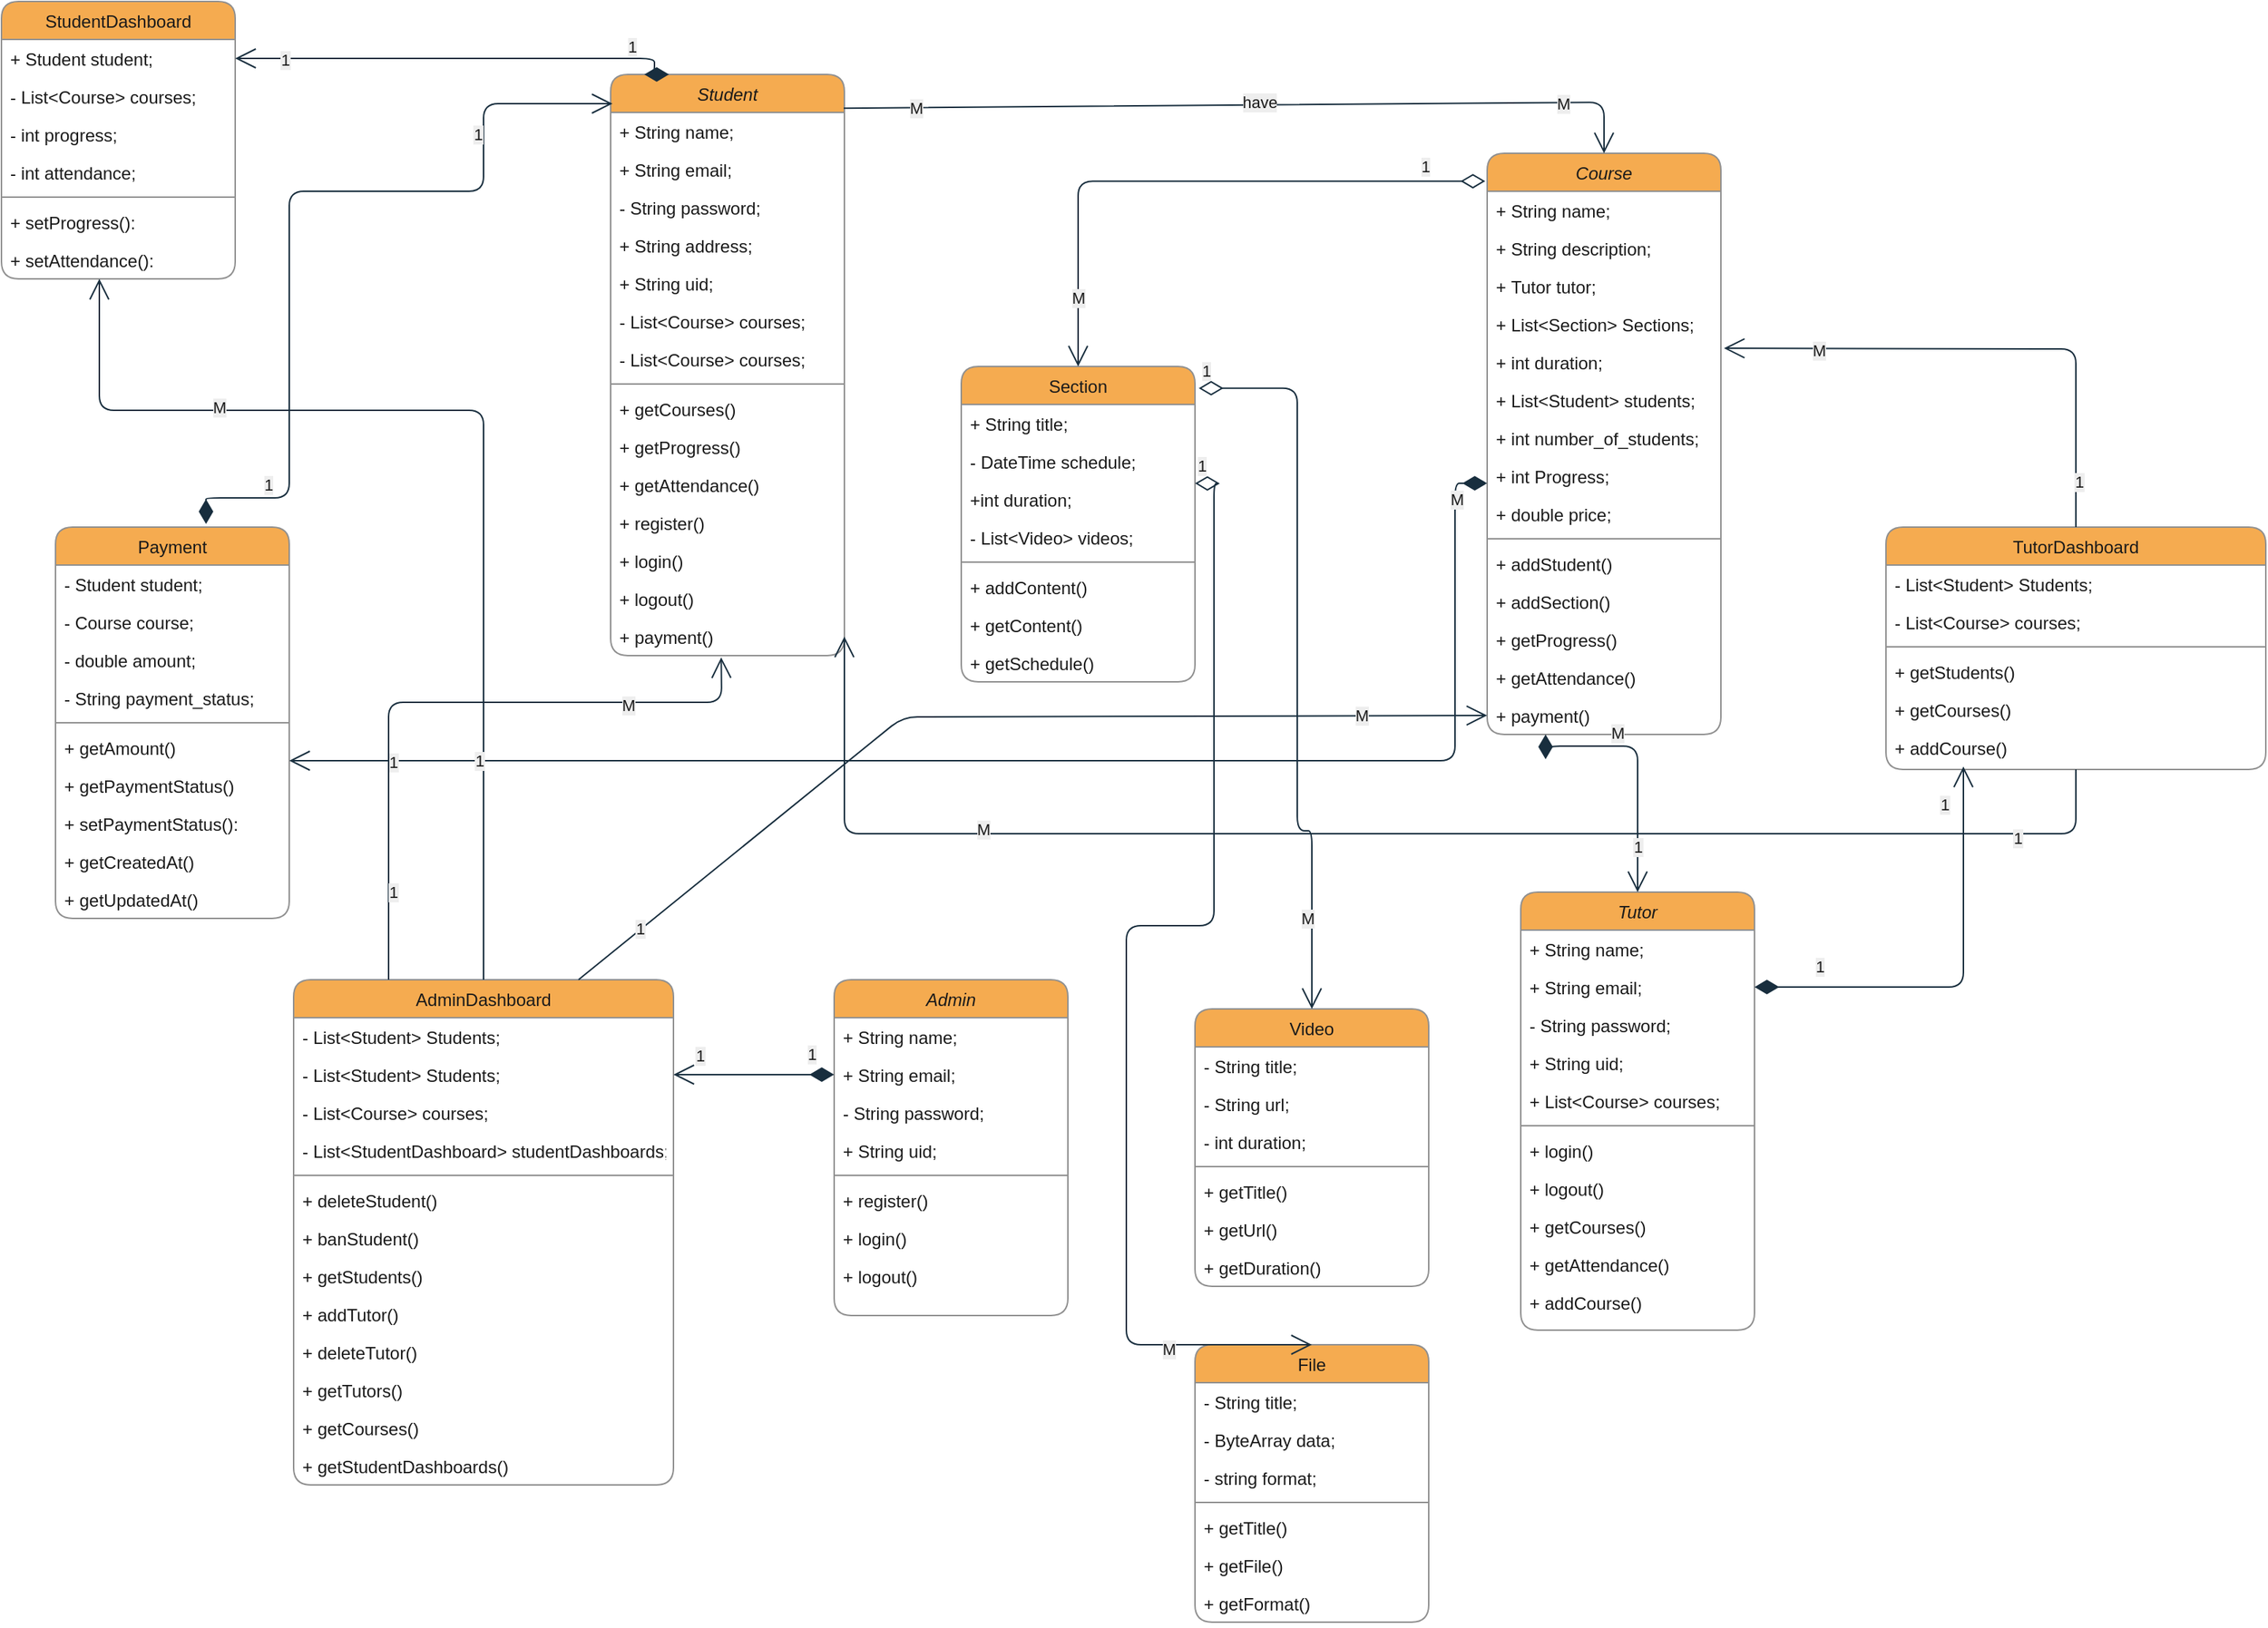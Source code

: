 <mxfile version="19.0.3" type="device"><diagram id="C5RBs43oDa-KdzZeNtuy" name="Page-1"><mxGraphModel dx="2162" dy="2007" grid="1" gridSize="10" guides="1" tooltips="1" connect="1" arrows="1" fold="1" page="1" pageScale="1" pageWidth="827" pageHeight="1169" background="#FFFFFF" math="0" shadow="0"><root><mxCell id="WIyWlLk6GJQsqaUBKTNV-0"/><mxCell id="WIyWlLk6GJQsqaUBKTNV-1" parent="WIyWlLk6GJQsqaUBKTNV-0"/><mxCell id="zkfFHV4jXpPFQw0GAbJ--0" value="Student" style="swimlane;fontStyle=2;align=center;verticalAlign=top;childLayout=stackLayout;horizontal=1;startSize=26;horizontalStack=0;resizeParent=1;resizeLast=0;collapsible=1;marginBottom=0;rounded=1;shadow=0;strokeWidth=1;fillColor=#F5AB50;strokeColor=#909090;fontColor=#1A1A1A;" parent="WIyWlLk6GJQsqaUBKTNV-1" vertex="1"><mxGeometry x="-163" y="-420" width="160" height="398" as="geometry"><mxRectangle x="220" y="120" width="160" height="26" as="alternateBounds"/></mxGeometry></mxCell><mxCell id="zkfFHV4jXpPFQw0GAbJ--1" value="+ String name;" style="text;align=left;verticalAlign=top;spacingLeft=4;spacingRight=4;overflow=hidden;rotatable=0;points=[[0,0.5],[1,0.5]];portConstraint=eastwest;rounded=1;fontColor=#1A1A1A;" parent="zkfFHV4jXpPFQw0GAbJ--0" vertex="1"><mxGeometry y="26" width="160" height="26" as="geometry"/></mxCell><mxCell id="zkfFHV4jXpPFQw0GAbJ--2" value="+ String email;" style="text;align=left;verticalAlign=top;spacingLeft=4;spacingRight=4;overflow=hidden;rotatable=0;points=[[0,0.5],[1,0.5]];portConstraint=eastwest;rounded=1;shadow=0;html=0;fontColor=#1A1A1A;" parent="zkfFHV4jXpPFQw0GAbJ--0" vertex="1"><mxGeometry y="52" width="160" height="26" as="geometry"/></mxCell><mxCell id="zkfFHV4jXpPFQw0GAbJ--3" value="- String password;" style="text;align=left;verticalAlign=top;spacingLeft=4;spacingRight=4;overflow=hidden;rotatable=0;points=[[0,0.5],[1,0.5]];portConstraint=eastwest;rounded=1;shadow=0;html=0;fontColor=#1A1A1A;" parent="zkfFHV4jXpPFQw0GAbJ--0" vertex="1"><mxGeometry y="78" width="160" height="26" as="geometry"/></mxCell><mxCell id="RQe4QH3vzHffXthiuk2z-0" value="+ String address;" style="text;align=left;verticalAlign=top;spacingLeft=4;spacingRight=4;overflow=hidden;rotatable=0;points=[[0,0.5],[1,0.5]];portConstraint=eastwest;rounded=1;shadow=0;html=0;fontColor=#1A1A1A;" vertex="1" parent="zkfFHV4jXpPFQw0GAbJ--0"><mxGeometry y="104" width="160" height="26" as="geometry"/></mxCell><mxCell id="EtKvhOvaY2AObLgx-wFS-15" value="+ String uid;" style="text;align=left;verticalAlign=top;spacingLeft=4;spacingRight=4;overflow=hidden;rotatable=0;points=[[0,0.5],[1,0.5]];portConstraint=eastwest;rounded=1;shadow=0;html=0;fontColor=#1A1A1A;" parent="zkfFHV4jXpPFQw0GAbJ--0" vertex="1"><mxGeometry y="130" width="160" height="26" as="geometry"/></mxCell><mxCell id="RQe4QH3vzHffXthiuk2z-87" value="- List&lt;Course&gt; courses;" style="text;align=left;verticalAlign=top;spacingLeft=4;spacingRight=4;overflow=hidden;rotatable=0;points=[[0,0.5],[1,0.5]];portConstraint=eastwest;rounded=1;shadow=0;html=0;fontColor=#1A1A1A;" vertex="1" parent="zkfFHV4jXpPFQw0GAbJ--0"><mxGeometry y="156" width="160" height="26" as="geometry"/></mxCell><mxCell id="EtKvhOvaY2AObLgx-wFS-16" value="- List&lt;Course&gt; courses;" style="text;align=left;verticalAlign=top;spacingLeft=4;spacingRight=4;overflow=hidden;rotatable=0;points=[[0,0.5],[1,0.5]];portConstraint=eastwest;rounded=1;shadow=0;html=0;fontColor=#1A1A1A;" parent="zkfFHV4jXpPFQw0GAbJ--0" vertex="1"><mxGeometry y="182" width="160" height="26" as="geometry"/></mxCell><mxCell id="zkfFHV4jXpPFQw0GAbJ--4" value="" style="line;html=1;strokeWidth=1;align=left;verticalAlign=middle;spacingTop=-1;spacingLeft=3;spacingRight=3;rotatable=0;labelPosition=right;points=[];portConstraint=eastwest;rounded=1;labelBackgroundColor=#EEEEEE;fillColor=#F5AB50;strokeColor=#909090;fontColor=#1A1A1A;" parent="zkfFHV4jXpPFQw0GAbJ--0" vertex="1"><mxGeometry y="208" width="160" height="8" as="geometry"/></mxCell><mxCell id="zkfFHV4jXpPFQw0GAbJ--5" value="+ getCourses()" style="text;align=left;verticalAlign=top;spacingLeft=4;spacingRight=4;overflow=hidden;rotatable=0;points=[[0,0.5],[1,0.5]];portConstraint=eastwest;rounded=1;fontColor=#1A1A1A;" parent="zkfFHV4jXpPFQw0GAbJ--0" vertex="1"><mxGeometry y="216" width="160" height="26" as="geometry"/></mxCell><mxCell id="EtKvhOvaY2AObLgx-wFS-17" value="+ getProgress()" style="text;align=left;verticalAlign=top;spacingLeft=4;spacingRight=4;overflow=hidden;rotatable=0;points=[[0,0.5],[1,0.5]];portConstraint=eastwest;rounded=1;fontColor=#1A1A1A;" parent="zkfFHV4jXpPFQw0GAbJ--0" vertex="1"><mxGeometry y="242" width="160" height="26" as="geometry"/></mxCell><mxCell id="EtKvhOvaY2AObLgx-wFS-18" value="+ getAttendance()" style="text;align=left;verticalAlign=top;spacingLeft=4;spacingRight=4;overflow=hidden;rotatable=0;points=[[0,0.5],[1,0.5]];portConstraint=eastwest;rounded=1;fontColor=#1A1A1A;" parent="zkfFHV4jXpPFQw0GAbJ--0" vertex="1"><mxGeometry y="268" width="160" height="26" as="geometry"/></mxCell><mxCell id="EtKvhOvaY2AObLgx-wFS-20" value="+ register()" style="text;align=left;verticalAlign=top;spacingLeft=4;spacingRight=4;overflow=hidden;rotatable=0;points=[[0,0.5],[1,0.5]];portConstraint=eastwest;rounded=1;fontColor=#1A1A1A;" parent="zkfFHV4jXpPFQw0GAbJ--0" vertex="1"><mxGeometry y="294" width="160" height="26" as="geometry"/></mxCell><mxCell id="EtKvhOvaY2AObLgx-wFS-19" value="+ login()" style="text;align=left;verticalAlign=top;spacingLeft=4;spacingRight=4;overflow=hidden;rotatable=0;points=[[0,0.5],[1,0.5]];portConstraint=eastwest;rounded=1;fontColor=#1A1A1A;" parent="zkfFHV4jXpPFQw0GAbJ--0" vertex="1"><mxGeometry y="320" width="160" height="26" as="geometry"/></mxCell><mxCell id="EtKvhOvaY2AObLgx-wFS-21" value="+ logout()" style="text;align=left;verticalAlign=top;spacingLeft=4;spacingRight=4;overflow=hidden;rotatable=0;points=[[0,0.5],[1,0.5]];portConstraint=eastwest;rounded=1;fontColor=#1A1A1A;" parent="zkfFHV4jXpPFQw0GAbJ--0" vertex="1"><mxGeometry y="346" width="160" height="26" as="geometry"/></mxCell><mxCell id="nfi4AvF7lzxREXdvwf0b-14" value="+ payment()" style="text;align=left;verticalAlign=top;spacingLeft=4;spacingRight=4;overflow=hidden;rotatable=0;points=[[0,0.5],[1,0.5]];portConstraint=eastwest;rounded=1;fontColor=#1A1A1A;" parent="zkfFHV4jXpPFQw0GAbJ--0" vertex="1"><mxGeometry y="372" width="160" height="26" as="geometry"/></mxCell><mxCell id="EtKvhOvaY2AObLgx-wFS-22" value="Course" style="swimlane;fontStyle=2;align=center;verticalAlign=top;childLayout=stackLayout;horizontal=1;startSize=26;horizontalStack=0;resizeParent=1;resizeLast=0;collapsible=1;marginBottom=0;rounded=1;shadow=0;strokeWidth=1;fillColor=#F5AB50;strokeColor=#909090;fontColor=#1A1A1A;" parent="WIyWlLk6GJQsqaUBKTNV-1" vertex="1"><mxGeometry x="437" y="-366" width="160" height="398" as="geometry"><mxRectangle x="220" y="120" width="160" height="26" as="alternateBounds"/></mxGeometry></mxCell><mxCell id="EtKvhOvaY2AObLgx-wFS-23" value="+ String name;" style="text;align=left;verticalAlign=top;spacingLeft=4;spacingRight=4;overflow=hidden;rotatable=0;points=[[0,0.5],[1,0.5]];portConstraint=eastwest;rounded=1;fontColor=#1A1A1A;" parent="EtKvhOvaY2AObLgx-wFS-22" vertex="1"><mxGeometry y="26" width="160" height="26" as="geometry"/></mxCell><mxCell id="EtKvhOvaY2AObLgx-wFS-24" value="+ String description;" style="text;align=left;verticalAlign=top;spacingLeft=4;spacingRight=4;overflow=hidden;rotatable=0;points=[[0,0.5],[1,0.5]];portConstraint=eastwest;rounded=1;shadow=0;html=0;fontColor=#1A1A1A;" parent="EtKvhOvaY2AObLgx-wFS-22" vertex="1"><mxGeometry y="52" width="160" height="26" as="geometry"/></mxCell><mxCell id="EtKvhOvaY2AObLgx-wFS-74" value="+ Tutor tutor;" style="text;align=left;verticalAlign=top;spacingLeft=4;spacingRight=4;overflow=hidden;rotatable=0;points=[[0,0.5],[1,0.5]];portConstraint=eastwest;rounded=1;shadow=0;html=0;fontColor=#1A1A1A;" parent="EtKvhOvaY2AObLgx-wFS-22" vertex="1"><mxGeometry y="78" width="160" height="26" as="geometry"/></mxCell><mxCell id="EtKvhOvaY2AObLgx-wFS-25" value="+ List&lt;Section&gt; Sections;" style="text;align=left;verticalAlign=top;spacingLeft=4;spacingRight=4;overflow=hidden;rotatable=0;points=[[0,0.5],[1,0.5]];portConstraint=eastwest;rounded=1;shadow=0;html=0;fontColor=#1A1A1A;" parent="EtKvhOvaY2AObLgx-wFS-22" vertex="1"><mxGeometry y="104" width="160" height="26" as="geometry"/></mxCell><mxCell id="EtKvhOvaY2AObLgx-wFS-26" value="+ int duration;" style="text;align=left;verticalAlign=top;spacingLeft=4;spacingRight=4;overflow=hidden;rotatable=0;points=[[0,0.5],[1,0.5]];portConstraint=eastwest;rounded=1;shadow=0;html=0;fontColor=#1A1A1A;" parent="EtKvhOvaY2AObLgx-wFS-22" vertex="1"><mxGeometry y="130" width="160" height="26" as="geometry"/></mxCell><mxCell id="RQe4QH3vzHffXthiuk2z-32" value="+ List&lt;Student&gt; students;" style="text;align=left;verticalAlign=top;spacingLeft=4;spacingRight=4;overflow=hidden;rotatable=0;points=[[0,0.5],[1,0.5]];portConstraint=eastwest;rounded=1;shadow=0;html=0;fontColor=#1A1A1A;" vertex="1" parent="EtKvhOvaY2AObLgx-wFS-22"><mxGeometry y="156" width="160" height="26" as="geometry"/></mxCell><mxCell id="EtKvhOvaY2AObLgx-wFS-36" value="+ int number_of_students;" style="text;align=left;verticalAlign=top;spacingLeft=4;spacingRight=4;overflow=hidden;rotatable=0;points=[[0,0.5],[1,0.5]];portConstraint=eastwest;rounded=1;shadow=0;html=0;fontColor=#1A1A1A;" parent="EtKvhOvaY2AObLgx-wFS-22" vertex="1"><mxGeometry y="182" width="160" height="26" as="geometry"/></mxCell><mxCell id="EtKvhOvaY2AObLgx-wFS-37" value="+ int Progress;" style="text;align=left;verticalAlign=top;spacingLeft=4;spacingRight=4;overflow=hidden;rotatable=0;points=[[0,0.5],[1,0.5]];portConstraint=eastwest;rounded=1;shadow=0;html=0;fontColor=#1A1A1A;" parent="EtKvhOvaY2AObLgx-wFS-22" vertex="1"><mxGeometry y="208" width="160" height="26" as="geometry"/></mxCell><mxCell id="K-mpQJL34kcXoBMV3C7K-1" value="+ double price;" style="text;align=left;verticalAlign=top;spacingLeft=4;spacingRight=4;overflow=hidden;rotatable=0;points=[[0,0.5],[1,0.5]];portConstraint=eastwest;rounded=1;shadow=0;html=0;fontColor=#1A1A1A;" parent="EtKvhOvaY2AObLgx-wFS-22" vertex="1"><mxGeometry y="234" width="160" height="26" as="geometry"/></mxCell><mxCell id="EtKvhOvaY2AObLgx-wFS-28" value="" style="line;html=1;strokeWidth=1;align=left;verticalAlign=middle;spacingTop=-1;spacingLeft=3;spacingRight=3;rotatable=0;labelPosition=right;points=[];portConstraint=eastwest;rounded=1;labelBackgroundColor=#EEEEEE;fillColor=#F5AB50;strokeColor=#909090;fontColor=#1A1A1A;" parent="EtKvhOvaY2AObLgx-wFS-22" vertex="1"><mxGeometry y="260" width="160" height="8" as="geometry"/></mxCell><mxCell id="RQe4QH3vzHffXthiuk2z-33" value="+ addStudent()&#10;" style="text;align=left;verticalAlign=top;spacingLeft=4;spacingRight=4;overflow=hidden;rotatable=0;points=[[0,0.5],[1,0.5]];portConstraint=eastwest;rounded=1;fontColor=#1A1A1A;" vertex="1" parent="EtKvhOvaY2AObLgx-wFS-22"><mxGeometry y="268" width="160" height="26" as="geometry"/></mxCell><mxCell id="EtKvhOvaY2AObLgx-wFS-29" value="+ addSection()&#10;" style="text;align=left;verticalAlign=top;spacingLeft=4;spacingRight=4;overflow=hidden;rotatable=0;points=[[0,0.5],[1,0.5]];portConstraint=eastwest;rounded=1;fontColor=#1A1A1A;" parent="EtKvhOvaY2AObLgx-wFS-22" vertex="1"><mxGeometry y="294" width="160" height="26" as="geometry"/></mxCell><mxCell id="EtKvhOvaY2AObLgx-wFS-30" value="+ getProgress()" style="text;align=left;verticalAlign=top;spacingLeft=4;spacingRight=4;overflow=hidden;rotatable=0;points=[[0,0.5],[1,0.5]];portConstraint=eastwest;rounded=1;fontColor=#1A1A1A;" parent="EtKvhOvaY2AObLgx-wFS-22" vertex="1"><mxGeometry y="320" width="160" height="26" as="geometry"/></mxCell><mxCell id="EtKvhOvaY2AObLgx-wFS-31" value="+ getAttendance()" style="text;align=left;verticalAlign=top;spacingLeft=4;spacingRight=4;overflow=hidden;rotatable=0;points=[[0,0.5],[1,0.5]];portConstraint=eastwest;rounded=1;fontColor=#1A1A1A;" parent="EtKvhOvaY2AObLgx-wFS-22" vertex="1"><mxGeometry y="346" width="160" height="26" as="geometry"/></mxCell><mxCell id="nfi4AvF7lzxREXdvwf0b-16" value="+ payment()&#10;" style="text;align=left;verticalAlign=top;spacingLeft=4;spacingRight=4;overflow=hidden;rotatable=0;points=[[0,0.5],[1,0.5]];portConstraint=eastwest;rounded=1;fontColor=#1A1A1A;" parent="EtKvhOvaY2AObLgx-wFS-22" vertex="1"><mxGeometry y="372" width="160" height="26" as="geometry"/></mxCell><mxCell id="EtKvhOvaY2AObLgx-wFS-38" value="Section" style="swimlane;fontStyle=0;align=center;verticalAlign=top;childLayout=stackLayout;horizontal=1;startSize=26;horizontalStack=0;resizeParent=1;resizeLast=0;collapsible=1;marginBottom=0;rounded=1;shadow=0;strokeWidth=1;fillColor=#F5AB50;strokeColor=#909090;fontColor=#1A1A1A;" parent="WIyWlLk6GJQsqaUBKTNV-1" vertex="1"><mxGeometry x="77" y="-220" width="160" height="216" as="geometry"><mxRectangle x="550" y="140" width="160" height="26" as="alternateBounds"/></mxGeometry></mxCell><mxCell id="EtKvhOvaY2AObLgx-wFS-39" value="+ String title;" style="text;align=left;verticalAlign=top;spacingLeft=4;spacingRight=4;overflow=hidden;rotatable=0;points=[[0,0.5],[1,0.5]];portConstraint=eastwest;rounded=1;fontColor=#1A1A1A;" parent="EtKvhOvaY2AObLgx-wFS-38" vertex="1"><mxGeometry y="26" width="160" height="26" as="geometry"/></mxCell><mxCell id="RQe4QH3vzHffXthiuk2z-43" value="- DateTime schedule;" style="text;align=left;verticalAlign=top;spacingLeft=4;spacingRight=4;overflow=hidden;rotatable=0;points=[[0,0.5],[1,0.5]];portConstraint=eastwest;rounded=1;fontColor=#1A1A1A;" vertex="1" parent="EtKvhOvaY2AObLgx-wFS-38"><mxGeometry y="52" width="160" height="26" as="geometry"/></mxCell><mxCell id="EtKvhOvaY2AObLgx-wFS-41" value="+int duration;" style="text;align=left;verticalAlign=top;spacingLeft=4;spacingRight=4;overflow=hidden;rotatable=0;points=[[0,0.5],[1,0.5]];portConstraint=eastwest;rounded=1;shadow=0;html=0;fontColor=#1A1A1A;" parent="EtKvhOvaY2AObLgx-wFS-38" vertex="1"><mxGeometry y="78" width="160" height="26" as="geometry"/></mxCell><mxCell id="EtKvhOvaY2AObLgx-wFS-42" value="- List&lt;Video&gt; videos;" style="text;align=left;verticalAlign=top;spacingLeft=4;spacingRight=4;overflow=hidden;rotatable=0;points=[[0,0.5],[1,0.5]];portConstraint=eastwest;rounded=1;shadow=0;html=0;fontColor=#1A1A1A;" parent="EtKvhOvaY2AObLgx-wFS-38" vertex="1"><mxGeometry y="104" width="160" height="26" as="geometry"/></mxCell><mxCell id="EtKvhOvaY2AObLgx-wFS-44" value="" style="line;html=1;strokeWidth=1;align=left;verticalAlign=middle;spacingTop=-1;spacingLeft=3;spacingRight=3;rotatable=0;labelPosition=right;points=[];portConstraint=eastwest;rounded=1;labelBackgroundColor=#EEEEEE;fillColor=#F5AB50;strokeColor=#909090;fontColor=#1A1A1A;" parent="EtKvhOvaY2AObLgx-wFS-38" vertex="1"><mxGeometry y="130" width="160" height="8" as="geometry"/></mxCell><mxCell id="nfi4AvF7lzxREXdvwf0b-15" value="+ addContent()" style="text;align=left;verticalAlign=top;spacingLeft=4;spacingRight=4;overflow=hidden;rotatable=0;points=[[0,0.5],[1,0.5]];portConstraint=eastwest;rounded=1;fontColor=#1A1A1A;" parent="EtKvhOvaY2AObLgx-wFS-38" vertex="1"><mxGeometry y="138" width="160" height="26" as="geometry"/></mxCell><mxCell id="EtKvhOvaY2AObLgx-wFS-45" value="+ getContent()" style="text;align=left;verticalAlign=top;spacingLeft=4;spacingRight=4;overflow=hidden;rotatable=0;points=[[0,0.5],[1,0.5]];portConstraint=eastwest;rounded=1;fontColor=#1A1A1A;" parent="EtKvhOvaY2AObLgx-wFS-38" vertex="1"><mxGeometry y="164" width="160" height="26" as="geometry"/></mxCell><mxCell id="RQe4QH3vzHffXthiuk2z-44" value="+ getSchedule()" style="text;align=left;verticalAlign=top;spacingLeft=4;spacingRight=4;overflow=hidden;rotatable=0;points=[[0,0.5],[1,0.5]];portConstraint=eastwest;rounded=1;fontColor=#1A1A1A;" vertex="1" parent="EtKvhOvaY2AObLgx-wFS-38"><mxGeometry y="190" width="160" height="26" as="geometry"/></mxCell><mxCell id="EtKvhOvaY2AObLgx-wFS-47" value="Video " style="swimlane;fontStyle=0;align=center;verticalAlign=top;childLayout=stackLayout;horizontal=1;startSize=26;horizontalStack=0;resizeParent=1;resizeLast=0;collapsible=1;marginBottom=0;rounded=1;shadow=0;strokeWidth=1;fillColor=#F5AB50;strokeColor=#909090;fontColor=#1A1A1A;" parent="WIyWlLk6GJQsqaUBKTNV-1" vertex="1"><mxGeometry x="237" y="220" width="160" height="190" as="geometry"><mxRectangle x="550" y="140" width="160" height="26" as="alternateBounds"/></mxGeometry></mxCell><mxCell id="EtKvhOvaY2AObLgx-wFS-48" value="- String title;" style="text;align=left;verticalAlign=top;spacingLeft=4;spacingRight=4;overflow=hidden;rotatable=0;points=[[0,0.5],[1,0.5]];portConstraint=eastwest;rounded=1;fontColor=#1A1A1A;" parent="EtKvhOvaY2AObLgx-wFS-47" vertex="1"><mxGeometry y="26" width="160" height="26" as="geometry"/></mxCell><mxCell id="EtKvhOvaY2AObLgx-wFS-49" value="- String url;" style="text;align=left;verticalAlign=top;spacingLeft=4;spacingRight=4;overflow=hidden;rotatable=0;points=[[0,0.5],[1,0.5]];portConstraint=eastwest;rounded=1;shadow=0;html=0;fontColor=#1A1A1A;" parent="EtKvhOvaY2AObLgx-wFS-47" vertex="1"><mxGeometry y="52" width="160" height="26" as="geometry"/></mxCell><mxCell id="EtKvhOvaY2AObLgx-wFS-50" value="- int duration;" style="text;align=left;verticalAlign=top;spacingLeft=4;spacingRight=4;overflow=hidden;rotatable=0;points=[[0,0.5],[1,0.5]];portConstraint=eastwest;rounded=1;shadow=0;html=0;fontColor=#1A1A1A;" parent="EtKvhOvaY2AObLgx-wFS-47" vertex="1"><mxGeometry y="78" width="160" height="26" as="geometry"/></mxCell><mxCell id="EtKvhOvaY2AObLgx-wFS-53" value="" style="line;html=1;strokeWidth=1;align=left;verticalAlign=middle;spacingTop=-1;spacingLeft=3;spacingRight=3;rotatable=0;labelPosition=right;points=[];portConstraint=eastwest;rounded=1;labelBackgroundColor=#EEEEEE;fillColor=#F5AB50;strokeColor=#909090;fontColor=#1A1A1A;" parent="EtKvhOvaY2AObLgx-wFS-47" vertex="1"><mxGeometry y="104" width="160" height="8" as="geometry"/></mxCell><mxCell id="EtKvhOvaY2AObLgx-wFS-54" value="+ getTitle()" style="text;align=left;verticalAlign=top;spacingLeft=4;spacingRight=4;overflow=hidden;rotatable=0;points=[[0,0.5],[1,0.5]];portConstraint=eastwest;rounded=1;fontColor=#1A1A1A;" parent="EtKvhOvaY2AObLgx-wFS-47" vertex="1"><mxGeometry y="112" width="160" height="26" as="geometry"/></mxCell><mxCell id="EtKvhOvaY2AObLgx-wFS-55" value="+ getUrl()" style="text;align=left;verticalAlign=top;spacingLeft=4;spacingRight=4;overflow=hidden;rotatable=0;points=[[0,0.5],[1,0.5]];portConstraint=eastwest;rounded=1;fontColor=#1A1A1A;" parent="EtKvhOvaY2AObLgx-wFS-47" vertex="1"><mxGeometry y="138" width="160" height="26" as="geometry"/></mxCell><mxCell id="RQe4QH3vzHffXthiuk2z-42" value="+ getDuration()" style="text;align=left;verticalAlign=top;spacingLeft=4;spacingRight=4;overflow=hidden;rotatable=0;points=[[0,0.5],[1,0.5]];portConstraint=eastwest;rounded=1;fontColor=#1A1A1A;" vertex="1" parent="EtKvhOvaY2AObLgx-wFS-47"><mxGeometry y="164" width="160" height="26" as="geometry"/></mxCell><mxCell id="EtKvhOvaY2AObLgx-wFS-57" value="StudentDashboard" style="swimlane;fontStyle=0;align=center;verticalAlign=top;childLayout=stackLayout;horizontal=1;startSize=26;horizontalStack=0;resizeParent=1;resizeLast=0;collapsible=1;marginBottom=0;rounded=1;shadow=0;strokeWidth=1;fillColor=#F5AB50;strokeColor=#909090;fontColor=#1A1A1A;" parent="WIyWlLk6GJQsqaUBKTNV-1" vertex="1"><mxGeometry x="-580" y="-470" width="160" height="190" as="geometry"><mxRectangle x="550" y="140" width="160" height="26" as="alternateBounds"/></mxGeometry></mxCell><mxCell id="EtKvhOvaY2AObLgx-wFS-58" value="+ Student student;" style="text;align=left;verticalAlign=top;spacingLeft=4;spacingRight=4;overflow=hidden;rotatable=0;points=[[0,0.5],[1,0.5]];portConstraint=eastwest;rounded=1;fontColor=#1A1A1A;" parent="EtKvhOvaY2AObLgx-wFS-57" vertex="1"><mxGeometry y="26" width="160" height="26" as="geometry"/></mxCell><mxCell id="EtKvhOvaY2AObLgx-wFS-59" value="- List&lt;Course&gt; courses;" style="text;align=left;verticalAlign=top;spacingLeft=4;spacingRight=4;overflow=hidden;rotatable=0;points=[[0,0.5],[1,0.5]];portConstraint=eastwest;rounded=1;shadow=0;html=0;fontColor=#1A1A1A;" parent="EtKvhOvaY2AObLgx-wFS-57" vertex="1"><mxGeometry y="52" width="160" height="26" as="geometry"/></mxCell><mxCell id="EtKvhOvaY2AObLgx-wFS-60" value="- int progress;" style="text;align=left;verticalAlign=top;spacingLeft=4;spacingRight=4;overflow=hidden;rotatable=0;points=[[0,0.5],[1,0.5]];portConstraint=eastwest;rounded=1;shadow=0;html=0;fontColor=#1A1A1A;" parent="EtKvhOvaY2AObLgx-wFS-57" vertex="1"><mxGeometry y="78" width="160" height="26" as="geometry"/></mxCell><mxCell id="EtKvhOvaY2AObLgx-wFS-64" value="- int attendance;" style="text;align=left;verticalAlign=top;spacingLeft=4;spacingRight=4;overflow=hidden;rotatable=0;points=[[0,0.5],[1,0.5]];portConstraint=eastwest;rounded=1;shadow=0;html=0;fontColor=#1A1A1A;" parent="EtKvhOvaY2AObLgx-wFS-57" vertex="1"><mxGeometry y="104" width="160" height="26" as="geometry"/></mxCell><mxCell id="EtKvhOvaY2AObLgx-wFS-61" value="" style="line;html=1;strokeWidth=1;align=left;verticalAlign=middle;spacingTop=-1;spacingLeft=3;spacingRight=3;rotatable=0;labelPosition=right;points=[];portConstraint=eastwest;rounded=1;labelBackgroundColor=#EEEEEE;fillColor=#F5AB50;strokeColor=#909090;fontColor=#1A1A1A;" parent="EtKvhOvaY2AObLgx-wFS-57" vertex="1"><mxGeometry y="130" width="160" height="8" as="geometry"/></mxCell><mxCell id="EtKvhOvaY2AObLgx-wFS-62" value="+ setProgress():" style="text;align=left;verticalAlign=top;spacingLeft=4;spacingRight=4;overflow=hidden;rotatable=0;points=[[0,0.5],[1,0.5]];portConstraint=eastwest;rounded=1;fontColor=#1A1A1A;" parent="EtKvhOvaY2AObLgx-wFS-57" vertex="1"><mxGeometry y="138" width="160" height="26" as="geometry"/></mxCell><mxCell id="EtKvhOvaY2AObLgx-wFS-63" value="+ setAttendance():" style="text;align=left;verticalAlign=top;spacingLeft=4;spacingRight=4;overflow=hidden;rotatable=0;points=[[0,0.5],[1,0.5]];portConstraint=eastwest;rounded=1;fontColor=#1A1A1A;" parent="EtKvhOvaY2AObLgx-wFS-57" vertex="1"><mxGeometry y="164" width="160" height="26" as="geometry"/></mxCell><mxCell id="EtKvhOvaY2AObLgx-wFS-65" value="AdminDashboard" style="swimlane;fontStyle=0;align=center;verticalAlign=top;childLayout=stackLayout;horizontal=1;startSize=26;horizontalStack=0;resizeParent=1;resizeLast=0;collapsible=1;marginBottom=0;rounded=1;shadow=0;strokeWidth=1;fillColor=#F5AB50;strokeColor=#909090;fontColor=#1A1A1A;" parent="WIyWlLk6GJQsqaUBKTNV-1" vertex="1"><mxGeometry x="-380" y="200" width="260" height="346" as="geometry"><mxRectangle x="550" y="140" width="160" height="26" as="alternateBounds"/></mxGeometry></mxCell><mxCell id="EtKvhOvaY2AObLgx-wFS-66" value="- List&lt;Student&gt; Students;" style="text;align=left;verticalAlign=top;spacingLeft=4;spacingRight=4;overflow=hidden;rotatable=0;points=[[0,0.5],[1,0.5]];portConstraint=eastwest;rounded=1;fontColor=#1A1A1A;" parent="EtKvhOvaY2AObLgx-wFS-65" vertex="1"><mxGeometry y="26" width="260" height="26" as="geometry"/></mxCell><mxCell id="RQe4QH3vzHffXthiuk2z-35" value="- List&lt;Student&gt; Students;" style="text;align=left;verticalAlign=top;spacingLeft=4;spacingRight=4;overflow=hidden;rotatable=0;points=[[0,0.5],[1,0.5]];portConstraint=eastwest;rounded=1;fontColor=#1A1A1A;" vertex="1" parent="EtKvhOvaY2AObLgx-wFS-65"><mxGeometry y="52" width="260" height="26" as="geometry"/></mxCell><mxCell id="EtKvhOvaY2AObLgx-wFS-67" value="- List&lt;Course&gt; courses;" style="text;align=left;verticalAlign=top;spacingLeft=4;spacingRight=4;overflow=hidden;rotatable=0;points=[[0,0.5],[1,0.5]];portConstraint=eastwest;rounded=1;shadow=0;html=0;fontColor=#1A1A1A;" parent="EtKvhOvaY2AObLgx-wFS-65" vertex="1"><mxGeometry y="78" width="260" height="26" as="geometry"/></mxCell><mxCell id="EtKvhOvaY2AObLgx-wFS-68" value="- List&lt;StudentDashboard&gt; studentDashboards;" style="text;align=left;verticalAlign=top;spacingLeft=4;spacingRight=4;overflow=hidden;rotatable=0;points=[[0,0.5],[1,0.5]];portConstraint=eastwest;rounded=1;shadow=0;html=0;fontColor=#1A1A1A;" parent="EtKvhOvaY2AObLgx-wFS-65" vertex="1"><mxGeometry y="104" width="260" height="26" as="geometry"/></mxCell><mxCell id="EtKvhOvaY2AObLgx-wFS-70" value="" style="line;html=1;strokeWidth=1;align=left;verticalAlign=middle;spacingTop=-1;spacingLeft=3;spacingRight=3;rotatable=0;labelPosition=right;points=[];portConstraint=eastwest;rounded=1;labelBackgroundColor=#EEEEEE;fillColor=#F5AB50;strokeColor=#909090;fontColor=#1A1A1A;" parent="EtKvhOvaY2AObLgx-wFS-65" vertex="1"><mxGeometry y="130" width="260" height="8" as="geometry"/></mxCell><mxCell id="RQe4QH3vzHffXthiuk2z-64" value="+ deleteStudent()" style="text;align=left;verticalAlign=top;spacingLeft=4;spacingRight=4;overflow=hidden;rotatable=0;points=[[0,0.5],[1,0.5]];portConstraint=eastwest;rounded=1;fontColor=#1A1A1A;" vertex="1" parent="EtKvhOvaY2AObLgx-wFS-65"><mxGeometry y="138" width="260" height="26" as="geometry"/></mxCell><mxCell id="RQe4QH3vzHffXthiuk2z-65" value="+ banStudent()" style="text;align=left;verticalAlign=top;spacingLeft=4;spacingRight=4;overflow=hidden;rotatable=0;points=[[0,0.5],[1,0.5]];portConstraint=eastwest;rounded=1;fontColor=#1A1A1A;" vertex="1" parent="EtKvhOvaY2AObLgx-wFS-65"><mxGeometry y="164" width="260" height="26" as="geometry"/></mxCell><mxCell id="EtKvhOvaY2AObLgx-wFS-71" value="+ getStudents()" style="text;align=left;verticalAlign=top;spacingLeft=4;spacingRight=4;overflow=hidden;rotatable=0;points=[[0,0.5],[1,0.5]];portConstraint=eastwest;rounded=1;fontColor=#1A1A1A;" parent="EtKvhOvaY2AObLgx-wFS-65" vertex="1"><mxGeometry y="190" width="260" height="26" as="geometry"/></mxCell><mxCell id="RQe4QH3vzHffXthiuk2z-66" value="+ addTutor()" style="text;align=left;verticalAlign=top;spacingLeft=4;spacingRight=4;overflow=hidden;rotatable=0;points=[[0,0.5],[1,0.5]];portConstraint=eastwest;rounded=1;fontColor=#1A1A1A;" vertex="1" parent="EtKvhOvaY2AObLgx-wFS-65"><mxGeometry y="216" width="260" height="26" as="geometry"/></mxCell><mxCell id="RQe4QH3vzHffXthiuk2z-67" value="+ deleteTutor()" style="text;align=left;verticalAlign=top;spacingLeft=4;spacingRight=4;overflow=hidden;rotatable=0;points=[[0,0.5],[1,0.5]];portConstraint=eastwest;rounded=1;fontColor=#1A1A1A;" vertex="1" parent="EtKvhOvaY2AObLgx-wFS-65"><mxGeometry y="242" width="260" height="26" as="geometry"/></mxCell><mxCell id="RQe4QH3vzHffXthiuk2z-36" value="+ getTutors()" style="text;align=left;verticalAlign=top;spacingLeft=4;spacingRight=4;overflow=hidden;rotatable=0;points=[[0,0.5],[1,0.5]];portConstraint=eastwest;rounded=1;fontColor=#1A1A1A;" vertex="1" parent="EtKvhOvaY2AObLgx-wFS-65"><mxGeometry y="268" width="260" height="26" as="geometry"/></mxCell><mxCell id="EtKvhOvaY2AObLgx-wFS-72" value="+ getCourses()" style="text;align=left;verticalAlign=top;spacingLeft=4;spacingRight=4;overflow=hidden;rotatable=0;points=[[0,0.5],[1,0.5]];portConstraint=eastwest;rounded=1;fontColor=#1A1A1A;" parent="EtKvhOvaY2AObLgx-wFS-65" vertex="1"><mxGeometry y="294" width="260" height="26" as="geometry"/></mxCell><mxCell id="EtKvhOvaY2AObLgx-wFS-73" value="+ getStudentDashboards()" style="text;align=left;verticalAlign=top;spacingLeft=4;spacingRight=4;overflow=hidden;rotatable=0;points=[[0,0.5],[1,0.5]];portConstraint=eastwest;rounded=1;fontColor=#1A1A1A;" parent="EtKvhOvaY2AObLgx-wFS-65" vertex="1"><mxGeometry y="320" width="260" height="26" as="geometry"/></mxCell><mxCell id="EtKvhOvaY2AObLgx-wFS-75" value="Payment" style="swimlane;fontStyle=0;align=center;verticalAlign=top;childLayout=stackLayout;horizontal=1;startSize=26;horizontalStack=0;resizeParent=1;resizeLast=0;collapsible=1;marginBottom=0;rounded=1;shadow=0;strokeWidth=1;fillColor=#F5AB50;strokeColor=#909090;fontColor=#1A1A1A;" parent="WIyWlLk6GJQsqaUBKTNV-1" vertex="1"><mxGeometry x="-543" y="-110" width="160" height="268" as="geometry"><mxRectangle x="550" y="140" width="160" height="26" as="alternateBounds"/></mxGeometry></mxCell><mxCell id="EtKvhOvaY2AObLgx-wFS-76" value="- Student student;" style="text;align=left;verticalAlign=top;spacingLeft=4;spacingRight=4;overflow=hidden;rotatable=0;points=[[0,0.5],[1,0.5]];portConstraint=eastwest;rounded=1;fontColor=#1A1A1A;" parent="EtKvhOvaY2AObLgx-wFS-75" vertex="1"><mxGeometry y="26" width="160" height="26" as="geometry"/></mxCell><mxCell id="EtKvhOvaY2AObLgx-wFS-77" value="- Course course;" style="text;align=left;verticalAlign=top;spacingLeft=4;spacingRight=4;overflow=hidden;rotatable=0;points=[[0,0.5],[1,0.5]];portConstraint=eastwest;rounded=1;shadow=0;html=0;fontColor=#1A1A1A;" parent="EtKvhOvaY2AObLgx-wFS-75" vertex="1"><mxGeometry y="52" width="160" height="26" as="geometry"/></mxCell><mxCell id="EtKvhOvaY2AObLgx-wFS-78" value="- double amount;" style="text;align=left;verticalAlign=top;spacingLeft=4;spacingRight=4;overflow=hidden;rotatable=0;points=[[0,0.5],[1,0.5]];portConstraint=eastwest;rounded=1;shadow=0;html=0;fontColor=#1A1A1A;" parent="EtKvhOvaY2AObLgx-wFS-75" vertex="1"><mxGeometry y="78" width="160" height="26" as="geometry"/></mxCell><mxCell id="EtKvhOvaY2AObLgx-wFS-82" value="- String payment_status;" style="text;align=left;verticalAlign=top;spacingLeft=4;spacingRight=4;overflow=hidden;rotatable=0;points=[[0,0.5],[1,0.5]];portConstraint=eastwest;rounded=1;shadow=0;html=0;fontColor=#1A1A1A;" parent="EtKvhOvaY2AObLgx-wFS-75" vertex="1"><mxGeometry y="104" width="160" height="26" as="geometry"/></mxCell><mxCell id="EtKvhOvaY2AObLgx-wFS-79" value="" style="line;html=1;strokeWidth=1;align=left;verticalAlign=middle;spacingTop=-1;spacingLeft=3;spacingRight=3;rotatable=0;labelPosition=right;points=[];portConstraint=eastwest;rounded=1;labelBackgroundColor=#EEEEEE;fillColor=#F5AB50;strokeColor=#909090;fontColor=#1A1A1A;" parent="EtKvhOvaY2AObLgx-wFS-75" vertex="1"><mxGeometry y="130" width="160" height="8" as="geometry"/></mxCell><mxCell id="EtKvhOvaY2AObLgx-wFS-80" value="+ getAmount()" style="text;align=left;verticalAlign=top;spacingLeft=4;spacingRight=4;overflow=hidden;rotatable=0;points=[[0,0.5],[1,0.5]];portConstraint=eastwest;rounded=1;fontColor=#1A1A1A;" parent="EtKvhOvaY2AObLgx-wFS-75" vertex="1"><mxGeometry y="138" width="160" height="26" as="geometry"/></mxCell><mxCell id="EtKvhOvaY2AObLgx-wFS-81" value="+ getPaymentStatus()" style="text;align=left;verticalAlign=top;spacingLeft=4;spacingRight=4;overflow=hidden;rotatable=0;points=[[0,0.5],[1,0.5]];portConstraint=eastwest;rounded=1;fontColor=#1A1A1A;" parent="EtKvhOvaY2AObLgx-wFS-75" vertex="1"><mxGeometry y="164" width="160" height="26" as="geometry"/></mxCell><mxCell id="EtKvhOvaY2AObLgx-wFS-85" value="+ setPaymentStatus():" style="text;align=left;verticalAlign=top;spacingLeft=4;spacingRight=4;overflow=hidden;rotatable=0;points=[[0,0.5],[1,0.5]];portConstraint=eastwest;rounded=1;fontColor=#1A1A1A;" parent="EtKvhOvaY2AObLgx-wFS-75" vertex="1"><mxGeometry y="190" width="160" height="26" as="geometry"/></mxCell><mxCell id="EtKvhOvaY2AObLgx-wFS-84" value="+ getCreatedAt()" style="text;align=left;verticalAlign=top;spacingLeft=4;spacingRight=4;overflow=hidden;rotatable=0;points=[[0,0.5],[1,0.5]];portConstraint=eastwest;rounded=1;fontColor=#1A1A1A;" parent="EtKvhOvaY2AObLgx-wFS-75" vertex="1"><mxGeometry y="216" width="160" height="26" as="geometry"/></mxCell><mxCell id="EtKvhOvaY2AObLgx-wFS-83" value="+ getUpdatedAt()" style="text;align=left;verticalAlign=top;spacingLeft=4;spacingRight=4;overflow=hidden;rotatable=0;points=[[0,0.5],[1,0.5]];portConstraint=eastwest;rounded=1;fontColor=#1A1A1A;" parent="EtKvhOvaY2AObLgx-wFS-75" vertex="1"><mxGeometry y="242" width="160" height="26" as="geometry"/></mxCell><mxCell id="EtKvhOvaY2AObLgx-wFS-90" value="" style="endArrow=open;endFill=1;endSize=12;html=1;rounded=1;exitX=0.997;exitY=0.058;exitDx=0;exitDy=0;exitPerimeter=0;entryX=0.5;entryY=0;entryDx=0;entryDy=0;labelBackgroundColor=#EEEEEE;strokeColor=#182E3E;fontColor=#1A1A1A;" parent="WIyWlLk6GJQsqaUBKTNV-1" source="zkfFHV4jXpPFQw0GAbJ--0" target="EtKvhOvaY2AObLgx-wFS-22" edge="1"><mxGeometry width="160" relative="1" as="geometry"><mxPoint x="107" y="-320" as="sourcePoint"/><mxPoint x="517" y="-400" as="targetPoint"/><Array as="points"><mxPoint x="517" y="-401"/></Array></mxGeometry></mxCell><mxCell id="nfi4AvF7lzxREXdvwf0b-2" value="M" style="edgeLabel;html=1;align=center;verticalAlign=middle;resizable=0;points=[];rounded=1;labelBackgroundColor=#EEEEEE;fontColor=#1A1A1A;" parent="EtKvhOvaY2AObLgx-wFS-90" vertex="1" connectable="0"><mxGeometry x="-0.822" relative="1" as="geometry"><mxPoint as="offset"/></mxGeometry></mxCell><mxCell id="nfi4AvF7lzxREXdvwf0b-3" value="M" style="edgeLabel;html=1;align=center;verticalAlign=middle;resizable=0;points=[];rounded=1;labelBackgroundColor=#EEEEEE;fontColor=#1A1A1A;" parent="EtKvhOvaY2AObLgx-wFS-90" vertex="1" connectable="0"><mxGeometry x="0.773" y="-1" relative="1" as="geometry"><mxPoint as="offset"/></mxGeometry></mxCell><mxCell id="nfi4AvF7lzxREXdvwf0b-4" value="have" style="edgeLabel;html=1;align=center;verticalAlign=middle;resizable=0;points=[];rounded=1;labelBackgroundColor=#EEEEEE;fontColor=#1A1A1A;" parent="EtKvhOvaY2AObLgx-wFS-90" vertex="1" connectable="0"><mxGeometry x="0.025" y="2" relative="1" as="geometry"><mxPoint as="offset"/></mxGeometry></mxCell><mxCell id="EtKvhOvaY2AObLgx-wFS-91" value="1" style="endArrow=open;html=1;endSize=12;startArrow=diamondThin;startSize=14;startFill=0;edgeStyle=orthogonalEdgeStyle;align=left;verticalAlign=bottom;rounded=1;entryX=0.5;entryY=0;entryDx=0;entryDy=0;exitX=-0.008;exitY=0.048;exitDx=0;exitDy=0;exitPerimeter=0;labelBackgroundColor=#EEEEEE;strokeColor=#182E3E;fontColor=#1A1A1A;" parent="WIyWlLk6GJQsqaUBKTNV-1" source="EtKvhOvaY2AObLgx-wFS-22" target="EtKvhOvaY2AObLgx-wFS-38" edge="1"><mxGeometry x="-0.776" y="-1" relative="1" as="geometry"><mxPoint x="257" y="-260.62" as="sourcePoint"/><mxPoint x="417" y="-260.62" as="targetPoint"/><mxPoint as="offset"/></mxGeometry></mxCell><mxCell id="nfi4AvF7lzxREXdvwf0b-0" value="M" style="edgeLabel;html=1;align=center;verticalAlign=middle;resizable=0;points=[];rounded=1;labelBackgroundColor=#EEEEEE;fontColor=#1A1A1A;" parent="EtKvhOvaY2AObLgx-wFS-91" vertex="1" connectable="0"><mxGeometry x="0.765" relative="1" as="geometry"><mxPoint as="offset"/></mxGeometry></mxCell><mxCell id="EtKvhOvaY2AObLgx-wFS-92" value="1" style="endArrow=open;html=1;endSize=12;startArrow=diamondThin;startSize=14;startFill=0;edgeStyle=orthogonalEdgeStyle;align=left;verticalAlign=bottom;rounded=1;exitX=1.016;exitY=0.069;exitDx=0;exitDy=0;exitPerimeter=0;entryX=0.5;entryY=0;entryDx=0;entryDy=0;labelBackgroundColor=#EEEEEE;strokeColor=#182E3E;fontColor=#1A1A1A;" parent="WIyWlLk6GJQsqaUBKTNV-1" source="EtKvhOvaY2AObLgx-wFS-38" target="EtKvhOvaY2AObLgx-wFS-47" edge="1"><mxGeometry x="-1" y="3" relative="1" as="geometry"><mxPoint x="405.72" y="30.008" as="sourcePoint"/><mxPoint x="307" y="110" as="targetPoint"/><Array as="points"><mxPoint x="307" y="-205"/><mxPoint x="307" y="98"/><mxPoint x="317" y="98"/></Array></mxGeometry></mxCell><mxCell id="nfi4AvF7lzxREXdvwf0b-1" value="M" style="edgeLabel;html=1;align=center;verticalAlign=middle;resizable=0;points=[];rounded=1;labelBackgroundColor=#EEEEEE;fontColor=#1A1A1A;" parent="EtKvhOvaY2AObLgx-wFS-92" vertex="1" connectable="0"><mxGeometry x="0.751" y="-3" relative="1" as="geometry"><mxPoint as="offset"/></mxGeometry></mxCell><mxCell id="EtKvhOvaY2AObLgx-wFS-93" value="1" style="endArrow=open;html=1;endSize=12;startArrow=diamondThin;startSize=14;startFill=1;edgeStyle=orthogonalEdgeStyle;align=left;verticalAlign=bottom;rounded=1;entryX=1;entryY=0.5;entryDx=0;entryDy=0;exitX=0.25;exitY=0;exitDx=0;exitDy=0;labelBackgroundColor=#EEEEEE;strokeColor=#182E3E;fontColor=#1A1A1A;" parent="WIyWlLk6GJQsqaUBKTNV-1" source="zkfFHV4jXpPFQw0GAbJ--0" target="EtKvhOvaY2AObLgx-wFS-58" edge="1"><mxGeometry x="-0.734" y="1" relative="1" as="geometry"><mxPoint x="-353" y="-450" as="sourcePoint"/><mxPoint x="-193" y="-450" as="targetPoint"/><Array as="points"><mxPoint x="-133" y="-420"/><mxPoint x="-133" y="-431"/></Array><mxPoint as="offset"/></mxGeometry></mxCell><mxCell id="nfi4AvF7lzxREXdvwf0b-5" value="1" style="edgeLabel;html=1;align=center;verticalAlign=middle;resizable=0;points=[];rounded=1;labelBackgroundColor=#EEEEEE;fontColor=#1A1A1A;" parent="EtKvhOvaY2AObLgx-wFS-93" vertex="1" connectable="0"><mxGeometry x="0.782" y="1" relative="1" as="geometry"><mxPoint as="offset"/></mxGeometry></mxCell><mxCell id="EtKvhOvaY2AObLgx-wFS-97" value="M" style="endArrow=open;html=1;endSize=12;startArrow=diamondThin;startSize=14;startFill=1;edgeStyle=orthogonalEdgeStyle;align=left;verticalAlign=bottom;rounded=1;exitX=0.01;exitY=0.034;exitDx=0;exitDy=0;exitPerimeter=0;labelBackgroundColor=#EEEEEE;strokeColor=#182E3E;fontColor=#1A1A1A;" parent="WIyWlLk6GJQsqaUBKTNV-1" target="EtKvhOvaY2AObLgx-wFS-80" edge="1"><mxGeometry x="-0.917" y="-5" relative="1" as="geometry"><mxPoint x="437.0" y="-139.996" as="sourcePoint"/><mxPoint x="215.4" y="182.12" as="targetPoint"/><Array as="points"><mxPoint x="415" y="-140"/><mxPoint x="415" y="50"/></Array><mxPoint as="offset"/></mxGeometry></mxCell><mxCell id="nfi4AvF7lzxREXdvwf0b-12" value="1" style="edgeLabel;html=1;align=center;verticalAlign=middle;resizable=0;points=[];rounded=1;labelBackgroundColor=#EEEEEE;fontColor=#1A1A1A;" parent="EtKvhOvaY2AObLgx-wFS-97" vertex="1" connectable="0"><mxGeometry x="0.86" y="1" relative="1" as="geometry"><mxPoint as="offset"/></mxGeometry></mxCell><mxCell id="EtKvhOvaY2AObLgx-wFS-98" value="" style="endArrow=open;endFill=1;endSize=12;html=1;rounded=1;entryX=0.473;entryY=1.046;entryDx=0;entryDy=0;entryPerimeter=0;exitX=0.25;exitY=0;exitDx=0;exitDy=0;labelBackgroundColor=#EEEEEE;strokeColor=#182E3E;fontColor=#1A1A1A;" parent="WIyWlLk6GJQsqaUBKTNV-1" target="nfi4AvF7lzxREXdvwf0b-14" edge="1" source="EtKvhOvaY2AObLgx-wFS-65"><mxGeometry width="160" relative="1" as="geometry"><mxPoint x="-43" y="180" as="sourcePoint"/><mxPoint x="-163" y="-150.0" as="targetPoint"/><Array as="points"><mxPoint x="-315" y="10"/><mxPoint x="-87" y="10"/></Array></mxGeometry></mxCell><mxCell id="nfi4AvF7lzxREXdvwf0b-8" value="1" style="edgeLabel;html=1;align=center;verticalAlign=middle;resizable=0;points=[];rounded=1;labelBackgroundColor=#EEEEEE;fontColor=#1A1A1A;" parent="EtKvhOvaY2AObLgx-wFS-98" vertex="1" connectable="0"><mxGeometry x="-0.735" y="-3" relative="1" as="geometry"><mxPoint y="-1" as="offset"/></mxGeometry></mxCell><mxCell id="nfi4AvF7lzxREXdvwf0b-9" value="M" style="edgeLabel;html=1;align=center;verticalAlign=middle;resizable=0;points=[];rounded=1;labelBackgroundColor=#EEEEEE;fontColor=#1A1A1A;" parent="EtKvhOvaY2AObLgx-wFS-98" vertex="1" connectable="0"><mxGeometry x="0.578" y="-2" relative="1" as="geometry"><mxPoint as="offset"/></mxGeometry></mxCell><mxCell id="EtKvhOvaY2AObLgx-wFS-99" value="" style="endArrow=open;endFill=1;endSize=12;html=1;rounded=1;exitX=0.75;exitY=0;exitDx=0;exitDy=0;entryX=0;entryY=0.5;entryDx=0;entryDy=0;labelBackgroundColor=#EEEEEE;strokeColor=#182E3E;fontColor=#1A1A1A;" parent="WIyWlLk6GJQsqaUBKTNV-1" target="nfi4AvF7lzxREXdvwf0b-16" edge="1" source="EtKvhOvaY2AObLgx-wFS-65"><mxGeometry width="160" relative="1" as="geometry"><mxPoint x="37.0" y="181.16" as="sourcePoint"/><mxPoint x="-92.92" y="-100.004" as="targetPoint"/><Array as="points"><mxPoint x="37" y="20"/></Array></mxGeometry></mxCell><mxCell id="nfi4AvF7lzxREXdvwf0b-6" value="1" style="edgeLabel;html=1;align=center;verticalAlign=middle;resizable=0;points=[];rounded=1;labelBackgroundColor=#EEEEEE;fontColor=#1A1A1A;" parent="EtKvhOvaY2AObLgx-wFS-99" vertex="1" connectable="0"><mxGeometry x="-0.841" y="1" relative="1" as="geometry"><mxPoint as="offset"/></mxGeometry></mxCell><mxCell id="nfi4AvF7lzxREXdvwf0b-7" value="M" style="edgeLabel;html=1;align=center;verticalAlign=middle;resizable=0;points=[];rounded=1;labelBackgroundColor=#EEEEEE;fontColor=#1A1A1A;" parent="EtKvhOvaY2AObLgx-wFS-99" vertex="1" connectable="0"><mxGeometry x="0.797" relative="1" as="geometry"><mxPoint x="-16" as="offset"/></mxGeometry></mxCell><mxCell id="EtKvhOvaY2AObLgx-wFS-100" value="" style="endArrow=open;endFill=1;endSize=12;html=1;rounded=1;exitX=0.5;exitY=0;exitDx=0;exitDy=0;labelBackgroundColor=#EEEEEE;strokeColor=#182E3E;fontColor=#1A1A1A;" parent="WIyWlLk6GJQsqaUBKTNV-1" source="EtKvhOvaY2AObLgx-wFS-65" edge="1"><mxGeometry width="160" relative="1" as="geometry"><mxPoint x="-233" y="180" as="sourcePoint"/><mxPoint x="-513" y="-280" as="targetPoint"/><Array as="points"><mxPoint x="-250" y="180"/><mxPoint x="-250"/><mxPoint x="-250" y="-190"/><mxPoint x="-513" y="-190"/></Array></mxGeometry></mxCell><mxCell id="nfi4AvF7lzxREXdvwf0b-10" value="1" style="edgeLabel;html=1;align=center;verticalAlign=middle;resizable=0;points=[];rounded=1;labelBackgroundColor=#EEEEEE;fontColor=#1A1A1A;" parent="EtKvhOvaY2AObLgx-wFS-100" vertex="1" connectable="0"><mxGeometry x="-0.592" y="3" relative="1" as="geometry"><mxPoint y="1" as="offset"/></mxGeometry></mxCell><mxCell id="nfi4AvF7lzxREXdvwf0b-11" value="M" style="edgeLabel;html=1;align=center;verticalAlign=middle;resizable=0;points=[];rounded=1;labelBackgroundColor=#EEEEEE;fontColor=#1A1A1A;" parent="EtKvhOvaY2AObLgx-wFS-100" vertex="1" connectable="0"><mxGeometry x="0.54" y="-2" relative="1" as="geometry"><mxPoint x="1" as="offset"/></mxGeometry></mxCell><mxCell id="EtKvhOvaY2AObLgx-wFS-96" value="1" style="endArrow=open;html=1;endSize=12;startArrow=diamondThin;startSize=14;startFill=1;edgeStyle=orthogonalEdgeStyle;align=left;verticalAlign=bottom;rounded=1;entryX=0.008;entryY=0.052;entryDx=0;entryDy=0;exitX=0.644;exitY=-0.008;exitDx=0;exitDy=0;entryPerimeter=0;exitPerimeter=0;labelBackgroundColor=#EEEEEE;strokeColor=#182E3E;fontColor=#1A1A1A;" parent="WIyWlLk6GJQsqaUBKTNV-1" source="EtKvhOvaY2AObLgx-wFS-75" target="zkfFHV4jXpPFQw0GAbJ--0" edge="1"><mxGeometry x="-0.802" relative="1" as="geometry"><mxPoint x="-183" y="-220" as="sourcePoint"/><mxPoint x="-523.0" y="-190" as="targetPoint"/><Array as="points"><mxPoint x="-440" y="-130"/><mxPoint x="-383" y="-130"/><mxPoint x="-383" y="-340"/><mxPoint x="-250" y="-340"/><mxPoint x="-250" y="-400"/><mxPoint x="-162" y="-400"/></Array><mxPoint as="offset"/></mxGeometry></mxCell><mxCell id="nfi4AvF7lzxREXdvwf0b-13" value="1" style="edgeLabel;html=1;align=center;verticalAlign=middle;resizable=0;points=[];rounded=1;labelBackgroundColor=#EEEEEE;fontColor=#1A1A1A;" parent="EtKvhOvaY2AObLgx-wFS-96" vertex="1" connectable="0"><mxGeometry x="0.613" y="4" relative="1" as="geometry"><mxPoint as="offset"/></mxGeometry></mxCell><mxCell id="RQe4QH3vzHffXthiuk2z-1" value="Admin" style="swimlane;fontStyle=2;align=center;verticalAlign=top;childLayout=stackLayout;horizontal=1;startSize=26;horizontalStack=0;resizeParent=1;resizeLast=0;collapsible=1;marginBottom=0;rounded=1;shadow=0;strokeWidth=1;fillColor=#F5AB50;strokeColor=#909090;fontColor=#1A1A1A;" vertex="1" parent="WIyWlLk6GJQsqaUBKTNV-1"><mxGeometry x="-10" y="200" width="160" height="230" as="geometry"><mxRectangle x="220" y="120" width="160" height="26" as="alternateBounds"/></mxGeometry></mxCell><mxCell id="RQe4QH3vzHffXthiuk2z-2" value="+ String name;" style="text;align=left;verticalAlign=top;spacingLeft=4;spacingRight=4;overflow=hidden;rotatable=0;points=[[0,0.5],[1,0.5]];portConstraint=eastwest;rounded=1;fontColor=#1A1A1A;" vertex="1" parent="RQe4QH3vzHffXthiuk2z-1"><mxGeometry y="26" width="160" height="26" as="geometry"/></mxCell><mxCell id="RQe4QH3vzHffXthiuk2z-3" value="+ String email;" style="text;align=left;verticalAlign=top;spacingLeft=4;spacingRight=4;overflow=hidden;rotatable=0;points=[[0,0.5],[1,0.5]];portConstraint=eastwest;rounded=1;shadow=0;html=0;fontColor=#1A1A1A;" vertex="1" parent="RQe4QH3vzHffXthiuk2z-1"><mxGeometry y="52" width="160" height="26" as="geometry"/></mxCell><mxCell id="RQe4QH3vzHffXthiuk2z-4" value="- String password;" style="text;align=left;verticalAlign=top;spacingLeft=4;spacingRight=4;overflow=hidden;rotatable=0;points=[[0,0.5],[1,0.5]];portConstraint=eastwest;rounded=1;shadow=0;html=0;fontColor=#1A1A1A;" vertex="1" parent="RQe4QH3vzHffXthiuk2z-1"><mxGeometry y="78" width="160" height="26" as="geometry"/></mxCell><mxCell id="RQe4QH3vzHffXthiuk2z-6" value="+ String uid;" style="text;align=left;verticalAlign=top;spacingLeft=4;spacingRight=4;overflow=hidden;rotatable=0;points=[[0,0.5],[1,0.5]];portConstraint=eastwest;rounded=1;shadow=0;html=0;fontColor=#1A1A1A;" vertex="1" parent="RQe4QH3vzHffXthiuk2z-1"><mxGeometry y="104" width="160" height="26" as="geometry"/></mxCell><mxCell id="RQe4QH3vzHffXthiuk2z-8" value="" style="line;html=1;strokeWidth=1;align=left;verticalAlign=middle;spacingTop=-1;spacingLeft=3;spacingRight=3;rotatable=0;labelPosition=right;points=[];portConstraint=eastwest;rounded=1;labelBackgroundColor=#EEEEEE;fillColor=#F5AB50;strokeColor=#909090;fontColor=#1A1A1A;" vertex="1" parent="RQe4QH3vzHffXthiuk2z-1"><mxGeometry y="130" width="160" height="8" as="geometry"/></mxCell><mxCell id="RQe4QH3vzHffXthiuk2z-12" value="+ register()" style="text;align=left;verticalAlign=top;spacingLeft=4;spacingRight=4;overflow=hidden;rotatable=0;points=[[0,0.5],[1,0.5]];portConstraint=eastwest;rounded=1;fontColor=#1A1A1A;" vertex="1" parent="RQe4QH3vzHffXthiuk2z-1"><mxGeometry y="138" width="160" height="26" as="geometry"/></mxCell><mxCell id="RQe4QH3vzHffXthiuk2z-13" value="+ login()" style="text;align=left;verticalAlign=top;spacingLeft=4;spacingRight=4;overflow=hidden;rotatable=0;points=[[0,0.5],[1,0.5]];portConstraint=eastwest;rounded=1;fontColor=#1A1A1A;" vertex="1" parent="RQe4QH3vzHffXthiuk2z-1"><mxGeometry y="164" width="160" height="26" as="geometry"/></mxCell><mxCell id="RQe4QH3vzHffXthiuk2z-14" value="+ logout()" style="text;align=left;verticalAlign=top;spacingLeft=4;spacingRight=4;overflow=hidden;rotatable=0;points=[[0,0.5],[1,0.5]];portConstraint=eastwest;rounded=1;fontColor=#1A1A1A;" vertex="1" parent="RQe4QH3vzHffXthiuk2z-1"><mxGeometry y="190" width="160" height="26" as="geometry"/></mxCell><mxCell id="RQe4QH3vzHffXthiuk2z-16" value="Tutor" style="swimlane;fontStyle=2;align=center;verticalAlign=top;childLayout=stackLayout;horizontal=1;startSize=26;horizontalStack=0;resizeParent=1;resizeLast=0;collapsible=1;marginBottom=0;rounded=1;shadow=0;strokeWidth=1;fillColor=#F5AB50;strokeColor=#909090;fontColor=#1A1A1A;" vertex="1" parent="WIyWlLk6GJQsqaUBKTNV-1"><mxGeometry x="460" y="140" width="160" height="300" as="geometry"><mxRectangle x="220" y="120" width="160" height="26" as="alternateBounds"/></mxGeometry></mxCell><mxCell id="RQe4QH3vzHffXthiuk2z-17" value="+ String name;" style="text;align=left;verticalAlign=top;spacingLeft=4;spacingRight=4;overflow=hidden;rotatable=0;points=[[0,0.5],[1,0.5]];portConstraint=eastwest;rounded=1;fontColor=#1A1A1A;" vertex="1" parent="RQe4QH3vzHffXthiuk2z-16"><mxGeometry y="26" width="160" height="26" as="geometry"/></mxCell><mxCell id="RQe4QH3vzHffXthiuk2z-18" value="+ String email;" style="text;align=left;verticalAlign=top;spacingLeft=4;spacingRight=4;overflow=hidden;rotatable=0;points=[[0,0.5],[1,0.5]];portConstraint=eastwest;rounded=1;shadow=0;html=0;fontColor=#1A1A1A;" vertex="1" parent="RQe4QH3vzHffXthiuk2z-16"><mxGeometry y="52" width="160" height="26" as="geometry"/></mxCell><mxCell id="RQe4QH3vzHffXthiuk2z-19" value="- String password;" style="text;align=left;verticalAlign=top;spacingLeft=4;spacingRight=4;overflow=hidden;rotatable=0;points=[[0,0.5],[1,0.5]];portConstraint=eastwest;rounded=1;shadow=0;html=0;fontColor=#1A1A1A;" vertex="1" parent="RQe4QH3vzHffXthiuk2z-16"><mxGeometry y="78" width="160" height="26" as="geometry"/></mxCell><mxCell id="RQe4QH3vzHffXthiuk2z-20" value="+ String uid;" style="text;align=left;verticalAlign=top;spacingLeft=4;spacingRight=4;overflow=hidden;rotatable=0;points=[[0,0.5],[1,0.5]];portConstraint=eastwest;rounded=1;shadow=0;html=0;fontColor=#1A1A1A;" vertex="1" parent="RQe4QH3vzHffXthiuk2z-16"><mxGeometry y="104" width="160" height="26" as="geometry"/></mxCell><mxCell id="RQe4QH3vzHffXthiuk2z-26" value="+ List&lt;Course&gt; courses;" style="text;align=left;verticalAlign=top;spacingLeft=4;spacingRight=4;overflow=hidden;rotatable=0;points=[[0,0.5],[1,0.5]];portConstraint=eastwest;rounded=1;shadow=0;html=0;fontColor=#1A1A1A;" vertex="1" parent="RQe4QH3vzHffXthiuk2z-16"><mxGeometry y="130" width="160" height="26" as="geometry"/></mxCell><mxCell id="RQe4QH3vzHffXthiuk2z-21" value="" style="line;html=1;strokeWidth=1;align=left;verticalAlign=middle;spacingTop=-1;spacingLeft=3;spacingRight=3;rotatable=0;labelPosition=right;points=[];portConstraint=eastwest;rounded=1;labelBackgroundColor=#EEEEEE;fillColor=#F5AB50;strokeColor=#909090;fontColor=#1A1A1A;" vertex="1" parent="RQe4QH3vzHffXthiuk2z-16"><mxGeometry y="156" width="160" height="8" as="geometry"/></mxCell><mxCell id="RQe4QH3vzHffXthiuk2z-23" value="+ login()" style="text;align=left;verticalAlign=top;spacingLeft=4;spacingRight=4;overflow=hidden;rotatable=0;points=[[0,0.5],[1,0.5]];portConstraint=eastwest;rounded=1;fontColor=#1A1A1A;" vertex="1" parent="RQe4QH3vzHffXthiuk2z-16"><mxGeometry y="164" width="160" height="26" as="geometry"/></mxCell><mxCell id="RQe4QH3vzHffXthiuk2z-24" value="+ logout()" style="text;align=left;verticalAlign=top;spacingLeft=4;spacingRight=4;overflow=hidden;rotatable=0;points=[[0,0.5],[1,0.5]];portConstraint=eastwest;rounded=1;fontColor=#1A1A1A;" vertex="1" parent="RQe4QH3vzHffXthiuk2z-16"><mxGeometry y="190" width="160" height="26" as="geometry"/></mxCell><mxCell id="RQe4QH3vzHffXthiuk2z-28" value="+ getCourses()" style="text;align=left;verticalAlign=top;spacingLeft=4;spacingRight=4;overflow=hidden;rotatable=0;points=[[0,0.5],[1,0.5]];portConstraint=eastwest;rounded=1;fontColor=#1A1A1A;" vertex="1" parent="RQe4QH3vzHffXthiuk2z-16"><mxGeometry y="216" width="160" height="26" as="geometry"/></mxCell><mxCell id="RQe4QH3vzHffXthiuk2z-27" value="+ getAttendance()" style="text;align=left;verticalAlign=top;spacingLeft=4;spacingRight=4;overflow=hidden;rotatable=0;points=[[0,0.5],[1,0.5]];portConstraint=eastwest;rounded=1;fontColor=#1A1A1A;" vertex="1" parent="RQe4QH3vzHffXthiuk2z-16"><mxGeometry y="242" width="160" height="26" as="geometry"/></mxCell><mxCell id="RQe4QH3vzHffXthiuk2z-29" value="+ addCourse()" style="text;align=left;verticalAlign=top;spacingLeft=4;spacingRight=4;overflow=hidden;rotatable=0;points=[[0,0.5],[1,0.5]];portConstraint=eastwest;rounded=1;fontColor=#1A1A1A;" vertex="1" parent="RQe4QH3vzHffXthiuk2z-16"><mxGeometry y="268" width="160" height="26" as="geometry"/></mxCell><mxCell id="RQe4QH3vzHffXthiuk2z-30" value="M" style="endArrow=open;html=1;endSize=12;startArrow=diamondThin;startSize=14;startFill=1;edgeStyle=orthogonalEdgeStyle;align=left;verticalAlign=bottom;rounded=1;exitX=0.25;exitY=1;exitDx=0;exitDy=0;entryX=0.5;entryY=0;entryDx=0;entryDy=0;labelBackgroundColor=#EEEEEE;strokeColor=#182E3E;fontColor=#1A1A1A;" edge="1" parent="WIyWlLk6GJQsqaUBKTNV-1" source="EtKvhOvaY2AObLgx-wFS-22" target="RQe4QH3vzHffXthiuk2z-16"><mxGeometry x="-0.404" relative="1" as="geometry"><mxPoint x="447" y="-129.996" as="sourcePoint"/><mxPoint x="-373" y="60" as="targetPoint"/><Array as="points"><mxPoint x="477" y="40"/><mxPoint x="540" y="40"/></Array><mxPoint as="offset"/></mxGeometry></mxCell><mxCell id="RQe4QH3vzHffXthiuk2z-31" value="1" style="edgeLabel;html=1;align=center;verticalAlign=middle;resizable=0;points=[];rounded=1;labelBackgroundColor=#EEEEEE;fontColor=#1A1A1A;" vertex="1" connectable="0" parent="RQe4QH3vzHffXthiuk2z-30"><mxGeometry x="0.86" y="1" relative="1" as="geometry"><mxPoint x="-1" y="-19" as="offset"/></mxGeometry></mxCell><mxCell id="RQe4QH3vzHffXthiuk2z-39" value="1" style="endArrow=open;html=1;endSize=12;startArrow=diamondThin;startSize=14;startFill=1;edgeStyle=orthogonalEdgeStyle;align=left;verticalAlign=bottom;rounded=1;entryX=1;entryY=0.5;entryDx=0;entryDy=0;exitX=0;exitY=0.5;exitDx=0;exitDy=0;labelBackgroundColor=#EEEEEE;strokeColor=#182E3E;fontColor=#1A1A1A;" edge="1" parent="WIyWlLk6GJQsqaUBKTNV-1" source="RQe4QH3vzHffXthiuk2z-3" target="RQe4QH3vzHffXthiuk2z-35"><mxGeometry x="-0.636" y="-5" relative="1" as="geometry"><mxPoint x="110" y="380" as="sourcePoint"/><mxPoint x="270" y="380" as="targetPoint"/><mxPoint as="offset"/></mxGeometry></mxCell><mxCell id="RQe4QH3vzHffXthiuk2z-40" value="1" style="edgeLabel;html=1;align=center;verticalAlign=middle;resizable=0;points=[];rounded=1;labelBackgroundColor=#EEEEEE;fontColor=#1A1A1A;" vertex="1" connectable="0" parent="RQe4QH3vzHffXthiuk2z-39"><mxGeometry x="0.677" y="-1" relative="1" as="geometry"><mxPoint y="-12" as="offset"/></mxGeometry></mxCell><mxCell id="RQe4QH3vzHffXthiuk2z-45" value="TutorDashboard" style="swimlane;fontStyle=0;align=center;verticalAlign=top;childLayout=stackLayout;horizontal=1;startSize=26;horizontalStack=0;resizeParent=1;resizeLast=0;collapsible=1;marginBottom=0;rounded=1;shadow=0;strokeWidth=1;fillColor=#F5AB50;strokeColor=#909090;fontColor=#1A1A1A;" vertex="1" parent="WIyWlLk6GJQsqaUBKTNV-1"><mxGeometry x="710" y="-110" width="260" height="166" as="geometry"><mxRectangle x="550" y="140" width="160" height="26" as="alternateBounds"/></mxGeometry></mxCell><mxCell id="RQe4QH3vzHffXthiuk2z-47" value="- List&lt;Student&gt; Students;" style="text;align=left;verticalAlign=top;spacingLeft=4;spacingRight=4;overflow=hidden;rotatable=0;points=[[0,0.5],[1,0.5]];portConstraint=eastwest;rounded=1;fontColor=#1A1A1A;" vertex="1" parent="RQe4QH3vzHffXthiuk2z-45"><mxGeometry y="26" width="260" height="26" as="geometry"/></mxCell><mxCell id="RQe4QH3vzHffXthiuk2z-48" value="- List&lt;Course&gt; courses;" style="text;align=left;verticalAlign=top;spacingLeft=4;spacingRight=4;overflow=hidden;rotatable=0;points=[[0,0.5],[1,0.5]];portConstraint=eastwest;rounded=1;shadow=0;html=0;fontColor=#1A1A1A;" vertex="1" parent="RQe4QH3vzHffXthiuk2z-45"><mxGeometry y="52" width="260" height="26" as="geometry"/></mxCell><mxCell id="RQe4QH3vzHffXthiuk2z-50" value="" style="line;html=1;strokeWidth=1;align=left;verticalAlign=middle;spacingTop=-1;spacingLeft=3;spacingRight=3;rotatable=0;labelPosition=right;points=[];portConstraint=eastwest;rounded=1;labelBackgroundColor=#EEEEEE;fillColor=#F5AB50;strokeColor=#909090;fontColor=#1A1A1A;" vertex="1" parent="RQe4QH3vzHffXthiuk2z-45"><mxGeometry y="78" width="260" height="8" as="geometry"/></mxCell><mxCell id="RQe4QH3vzHffXthiuk2z-51" value="+ getStudents()" style="text;align=left;verticalAlign=top;spacingLeft=4;spacingRight=4;overflow=hidden;rotatable=0;points=[[0,0.5],[1,0.5]];portConstraint=eastwest;rounded=1;fontColor=#1A1A1A;" vertex="1" parent="RQe4QH3vzHffXthiuk2z-45"><mxGeometry y="86" width="260" height="26" as="geometry"/></mxCell><mxCell id="RQe4QH3vzHffXthiuk2z-53" value="+ getCourses()" style="text;align=left;verticalAlign=top;spacingLeft=4;spacingRight=4;overflow=hidden;rotatable=0;points=[[0,0.5],[1,0.5]];portConstraint=eastwest;rounded=1;fontColor=#1A1A1A;" vertex="1" parent="RQe4QH3vzHffXthiuk2z-45"><mxGeometry y="112" width="260" height="26" as="geometry"/></mxCell><mxCell id="RQe4QH3vzHffXthiuk2z-55" value="+ addCourse()" style="text;align=left;verticalAlign=top;spacingLeft=4;spacingRight=4;overflow=hidden;rotatable=0;points=[[0,0.5],[1,0.5]];portConstraint=eastwest;rounded=1;fontColor=#1A1A1A;" vertex="1" parent="RQe4QH3vzHffXthiuk2z-45"><mxGeometry y="138" width="260" height="26" as="geometry"/></mxCell><mxCell id="RQe4QH3vzHffXthiuk2z-56" value="" style="endArrow=open;endFill=1;endSize=12;html=1;rounded=1;exitX=0.5;exitY=0;exitDx=0;exitDy=0;entryX=1.013;entryY=0.136;entryDx=0;entryDy=0;entryPerimeter=0;labelBackgroundColor=#EEEEEE;strokeColor=#182E3E;fontColor=#1A1A1A;" edge="1" parent="WIyWlLk6GJQsqaUBKTNV-1" source="RQe4QH3vzHffXthiuk2z-45" target="EtKvhOvaY2AObLgx-wFS-26"><mxGeometry width="160" relative="1" as="geometry"><mxPoint x="150" y="80" as="sourcePoint"/><mxPoint x="20" y="80" as="targetPoint"/><Array as="points"><mxPoint x="840" y="-232"/></Array></mxGeometry></mxCell><mxCell id="RQe4QH3vzHffXthiuk2z-60" value="1" style="edgeLabel;html=1;align=center;verticalAlign=middle;resizable=0;points=[];rounded=1;labelBackgroundColor=#EEEEEE;fontColor=#1A1A1A;" vertex="1" connectable="0" parent="RQe4QH3vzHffXthiuk2z-56"><mxGeometry x="-0.827" y="-2" relative="1" as="geometry"><mxPoint as="offset"/></mxGeometry></mxCell><mxCell id="RQe4QH3vzHffXthiuk2z-61" value="M" style="edgeLabel;html=1;align=center;verticalAlign=middle;resizable=0;points=[];rounded=1;labelBackgroundColor=#EEEEEE;fontColor=#1A1A1A;" vertex="1" connectable="0" parent="RQe4QH3vzHffXthiuk2z-56"><mxGeometry x="0.641" y="1" relative="1" as="geometry"><mxPoint as="offset"/></mxGeometry></mxCell><mxCell id="RQe4QH3vzHffXthiuk2z-57" value="" style="endArrow=open;endFill=1;endSize=12;html=1;rounded=1;exitX=0.5;exitY=1;exitDx=0;exitDy=0;entryX=1;entryY=0.5;entryDx=0;entryDy=0;labelBackgroundColor=#EEEEEE;strokeColor=#182E3E;fontColor=#1A1A1A;" edge="1" parent="WIyWlLk6GJQsqaUBKTNV-1" source="RQe4QH3vzHffXthiuk2z-45" target="nfi4AvF7lzxREXdvwf0b-14"><mxGeometry width="160" relative="1" as="geometry"><mxPoint x="870.92" y="220" as="sourcePoint"/><mxPoint x="-40" y="-20" as="targetPoint"/><Array as="points"><mxPoint x="840" y="100"/><mxPoint x="-3" y="100"/></Array></mxGeometry></mxCell><mxCell id="RQe4QH3vzHffXthiuk2z-58" value="1" style="edgeLabel;html=1;align=center;verticalAlign=middle;resizable=0;points=[];rounded=1;labelBackgroundColor=#EEEEEE;fontColor=#1A1A1A;" vertex="1" connectable="0" parent="RQe4QH3vzHffXthiuk2z-57"><mxGeometry x="-0.835" y="3" relative="1" as="geometry"><mxPoint as="offset"/></mxGeometry></mxCell><mxCell id="RQe4QH3vzHffXthiuk2z-59" value="M" style="edgeLabel;html=1;align=center;verticalAlign=middle;resizable=0;points=[];rounded=1;labelBackgroundColor=#EEEEEE;fontColor=#1A1A1A;" vertex="1" connectable="0" parent="RQe4QH3vzHffXthiuk2z-57"><mxGeometry x="0.55" y="-3" relative="1" as="geometry"><mxPoint as="offset"/></mxGeometry></mxCell><mxCell id="RQe4QH3vzHffXthiuk2z-62" value="1" style="endArrow=open;html=1;endSize=12;startArrow=diamondThin;startSize=14;startFill=1;edgeStyle=orthogonalEdgeStyle;align=left;verticalAlign=bottom;rounded=1;exitX=1;exitY=0.5;exitDx=0;exitDy=0;labelBackgroundColor=#EEEEEE;strokeColor=#182E3E;fontColor=#1A1A1A;" edge="1" parent="WIyWlLk6GJQsqaUBKTNV-1" source="RQe4QH3vzHffXthiuk2z-18" target="RQe4QH3vzHffXthiuk2z-55"><mxGeometry x="-0.728" y="5" relative="1" as="geometry"><mxPoint x="700" y="158.0" as="sourcePoint"/><mxPoint x="763" y="266" as="targetPoint"/><Array as="points"><mxPoint x="763" y="205"/></Array><mxPoint as="offset"/></mxGeometry></mxCell><mxCell id="RQe4QH3vzHffXthiuk2z-63" value="1" style="edgeLabel;html=1;align=center;verticalAlign=middle;resizable=0;points=[];rounded=1;labelBackgroundColor=#EEEEEE;fontColor=#1A1A1A;" vertex="1" connectable="0" parent="RQe4QH3vzHffXthiuk2z-62"><mxGeometry x="0.86" y="1" relative="1" as="geometry"><mxPoint x="-12" y="5" as="offset"/></mxGeometry></mxCell><mxCell id="RQe4QH3vzHffXthiuk2z-77" value="File" style="swimlane;fontStyle=0;align=center;verticalAlign=top;childLayout=stackLayout;horizontal=1;startSize=26;horizontalStack=0;resizeParent=1;resizeLast=0;collapsible=1;marginBottom=0;rounded=1;shadow=0;strokeWidth=1;fillColor=#F5AB50;strokeColor=#909090;fontColor=#1A1A1A;" vertex="1" parent="WIyWlLk6GJQsqaUBKTNV-1"><mxGeometry x="237" y="450" width="160" height="190" as="geometry"><mxRectangle x="550" y="140" width="160" height="26" as="alternateBounds"/></mxGeometry></mxCell><mxCell id="RQe4QH3vzHffXthiuk2z-78" value="- String title;" style="text;align=left;verticalAlign=top;spacingLeft=4;spacingRight=4;overflow=hidden;rotatable=0;points=[[0,0.5],[1,0.5]];portConstraint=eastwest;rounded=1;fontColor=#1A1A1A;" vertex="1" parent="RQe4QH3vzHffXthiuk2z-77"><mxGeometry y="26" width="160" height="26" as="geometry"/></mxCell><mxCell id="RQe4QH3vzHffXthiuk2z-79" value="- ByteArray data;" style="text;align=left;verticalAlign=top;spacingLeft=4;spacingRight=4;overflow=hidden;rotatable=0;points=[[0,0.5],[1,0.5]];portConstraint=eastwest;rounded=1;shadow=0;html=0;fontColor=#1A1A1A;" vertex="1" parent="RQe4QH3vzHffXthiuk2z-77"><mxGeometry y="52" width="160" height="26" as="geometry"/></mxCell><mxCell id="RQe4QH3vzHffXthiuk2z-80" value="- string format;" style="text;align=left;verticalAlign=top;spacingLeft=4;spacingRight=4;overflow=hidden;rotatable=0;points=[[0,0.5],[1,0.5]];portConstraint=eastwest;rounded=1;shadow=0;html=0;fontColor=#1A1A1A;" vertex="1" parent="RQe4QH3vzHffXthiuk2z-77"><mxGeometry y="78" width="160" height="26" as="geometry"/></mxCell><mxCell id="RQe4QH3vzHffXthiuk2z-81" value="" style="line;html=1;strokeWidth=1;align=left;verticalAlign=middle;spacingTop=-1;spacingLeft=3;spacingRight=3;rotatable=0;labelPosition=right;points=[];portConstraint=eastwest;rounded=1;labelBackgroundColor=#EEEEEE;fillColor=#F5AB50;strokeColor=#909090;fontColor=#1A1A1A;" vertex="1" parent="RQe4QH3vzHffXthiuk2z-77"><mxGeometry y="104" width="160" height="8" as="geometry"/></mxCell><mxCell id="RQe4QH3vzHffXthiuk2z-82" value="+ getTitle()" style="text;align=left;verticalAlign=top;spacingLeft=4;spacingRight=4;overflow=hidden;rotatable=0;points=[[0,0.5],[1,0.5]];portConstraint=eastwest;rounded=1;fontColor=#1A1A1A;" vertex="1" parent="RQe4QH3vzHffXthiuk2z-77"><mxGeometry y="112" width="160" height="26" as="geometry"/></mxCell><mxCell id="RQe4QH3vzHffXthiuk2z-83" value="+ getFile()" style="text;align=left;verticalAlign=top;spacingLeft=4;spacingRight=4;overflow=hidden;rotatable=0;points=[[0,0.5],[1,0.5]];portConstraint=eastwest;rounded=1;fontColor=#1A1A1A;" vertex="1" parent="RQe4QH3vzHffXthiuk2z-77"><mxGeometry y="138" width="160" height="26" as="geometry"/></mxCell><mxCell id="RQe4QH3vzHffXthiuk2z-84" value="+ getFormat()" style="text;align=left;verticalAlign=top;spacingLeft=4;spacingRight=4;overflow=hidden;rotatable=0;points=[[0,0.5],[1,0.5]];portConstraint=eastwest;rounded=1;fontColor=#1A1A1A;" vertex="1" parent="RQe4QH3vzHffXthiuk2z-77"><mxGeometry y="164" width="160" height="26" as="geometry"/></mxCell><mxCell id="RQe4QH3vzHffXthiuk2z-85" value="1" style="endArrow=open;html=1;endSize=12;startArrow=diamondThin;startSize=14;startFill=0;edgeStyle=orthogonalEdgeStyle;align=left;verticalAlign=bottom;rounded=1;exitX=1.016;exitY=0.069;exitDx=0;exitDy=0;exitPerimeter=0;entryX=0.5;entryY=0;entryDx=0;entryDy=0;labelBackgroundColor=#EEEEEE;strokeColor=#182E3E;fontColor=#1A1A1A;" edge="1" parent="WIyWlLk6GJQsqaUBKTNV-1" target="RQe4QH3vzHffXthiuk2z-77"><mxGeometry x="-1" y="3" relative="1" as="geometry"><mxPoint x="237.0" y="-139.946" as="sourcePoint"/><mxPoint x="314.44" y="285.15" as="targetPoint"/><Array as="points"><mxPoint x="250" y="-140"/><mxPoint x="250" y="163"/><mxPoint x="190" y="163"/><mxPoint x="190" y="450"/></Array></mxGeometry></mxCell><mxCell id="RQe4QH3vzHffXthiuk2z-86" value="M" style="edgeLabel;html=1;align=center;verticalAlign=middle;resizable=0;points=[];rounded=1;labelBackgroundColor=#EEEEEE;fontColor=#1A1A1A;" vertex="1" connectable="0" parent="RQe4QH3vzHffXthiuk2z-85"><mxGeometry x="0.751" y="-3" relative="1" as="geometry"><mxPoint as="offset"/></mxGeometry></mxCell></root></mxGraphModel></diagram></mxfile>